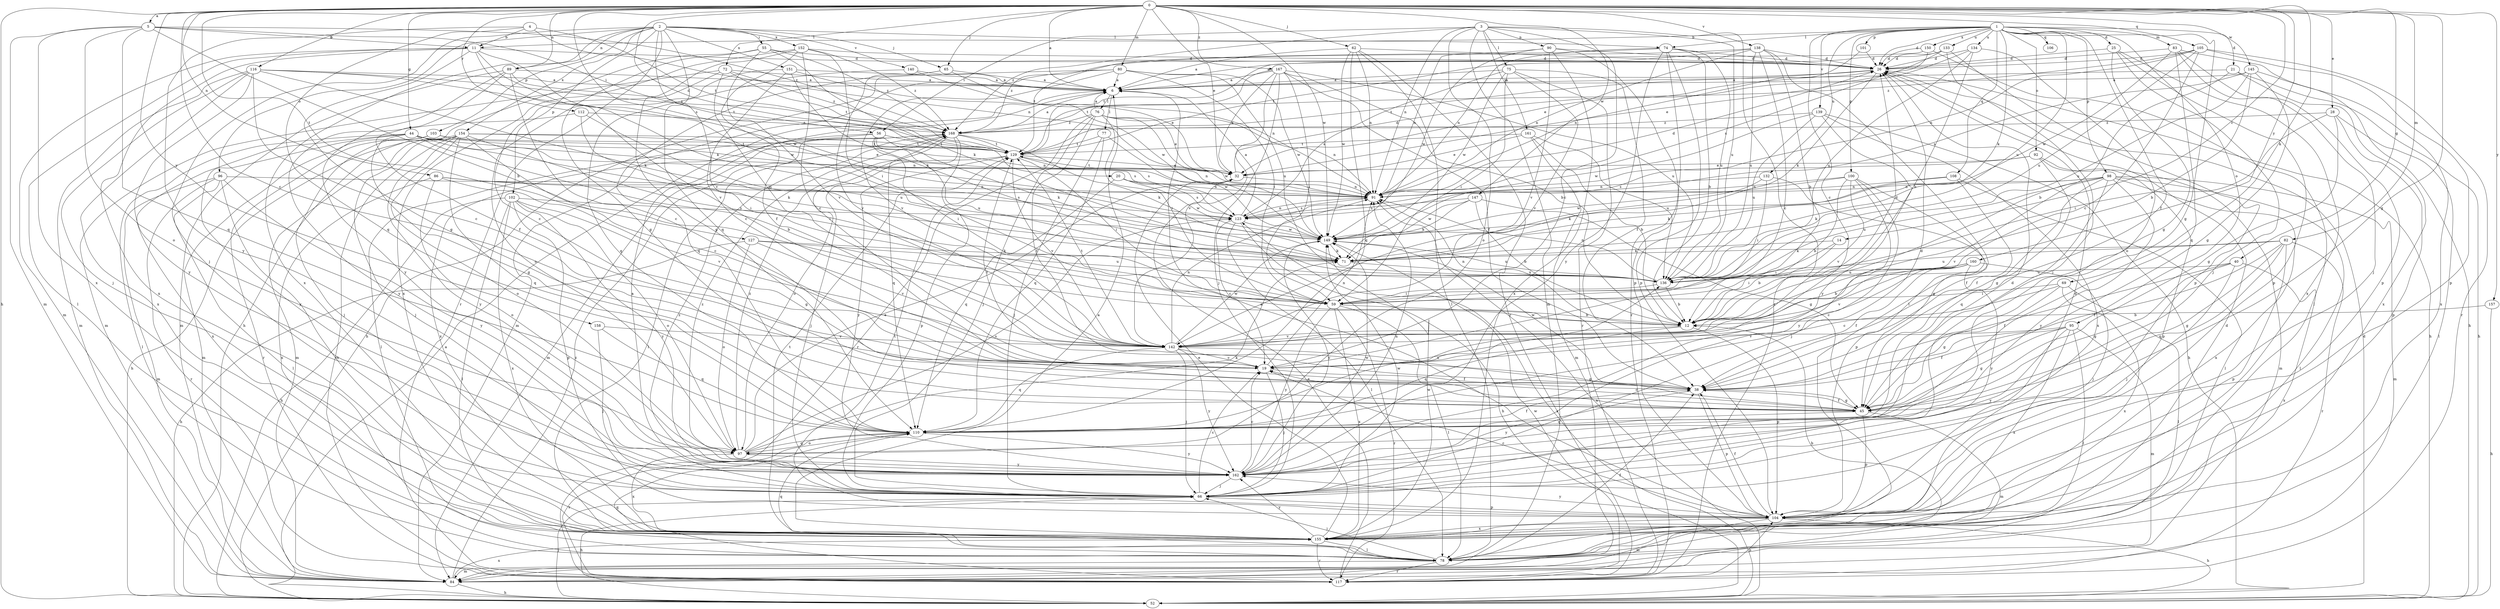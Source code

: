 strict digraph  {
0;
1;
2;
3;
4;
5;
6;
11;
12;
14;
19;
20;
21;
25;
26;
28;
32;
38;
40;
44;
45;
52;
55;
56;
59;
62;
65;
66;
69;
71;
72;
74;
75;
76;
77;
78;
80;
82;
83;
84;
86;
89;
90;
91;
92;
95;
96;
97;
98;
100;
101;
102;
103;
104;
105;
106;
108;
110;
112;
116;
117;
123;
127;
129;
132;
133;
134;
136;
138;
139;
140;
142;
145;
147;
149;
150;
151;
152;
154;
155;
157;
158;
160;
161;
162;
167;
168;
0 -> 5  [label=a];
0 -> 6  [label=a];
0 -> 14  [label=c];
0 -> 19  [label=c];
0 -> 20  [label=d];
0 -> 28  [label=e];
0 -> 32  [label=e];
0 -> 40  [label=g];
0 -> 44  [label=g];
0 -> 45  [label=g];
0 -> 52  [label=h];
0 -> 62  [label=j];
0 -> 65  [label=j];
0 -> 69  [label=k];
0 -> 72  [label=l];
0 -> 80  [label=m];
0 -> 82  [label=m];
0 -> 86  [label=n];
0 -> 89  [label=n];
0 -> 105  [label=q];
0 -> 112  [label=r];
0 -> 116  [label=r];
0 -> 123  [label=s];
0 -> 127  [label=t];
0 -> 138  [label=v];
0 -> 145  [label=w];
0 -> 147  [label=w];
0 -> 149  [label=w];
0 -> 157  [label=y];
0 -> 158  [label=y];
0 -> 160  [label=y];
0 -> 167  [label=z];
1 -> 11  [label=b];
1 -> 19  [label=c];
1 -> 21  [label=d];
1 -> 25  [label=d];
1 -> 26  [label=d];
1 -> 38  [label=f];
1 -> 45  [label=g];
1 -> 71  [label=k];
1 -> 74  [label=l];
1 -> 83  [label=m];
1 -> 92  [label=o];
1 -> 95  [label=o];
1 -> 98  [label=p];
1 -> 100  [label=p];
1 -> 101  [label=p];
1 -> 106  [label=q];
1 -> 108  [label=q];
1 -> 132  [label=u];
1 -> 133  [label=u];
1 -> 134  [label=u];
1 -> 136  [label=u];
1 -> 139  [label=v];
1 -> 150  [label=x];
2 -> 55  [label=i];
2 -> 65  [label=j];
2 -> 66  [label=j];
2 -> 74  [label=l];
2 -> 89  [label=n];
2 -> 96  [label=o];
2 -> 102  [label=p];
2 -> 103  [label=p];
2 -> 110  [label=q];
2 -> 117  [label=r];
2 -> 140  [label=v];
2 -> 142  [label=v];
2 -> 151  [label=x];
2 -> 152  [label=x];
2 -> 154  [label=x];
2 -> 155  [label=x];
3 -> 19  [label=c];
3 -> 56  [label=i];
3 -> 75  [label=l];
3 -> 84  [label=m];
3 -> 90  [label=n];
3 -> 91  [label=n];
3 -> 97  [label=o];
3 -> 117  [label=r];
3 -> 136  [label=u];
3 -> 161  [label=y];
3 -> 168  [label=z];
4 -> 11  [label=b];
4 -> 91  [label=n];
4 -> 110  [label=q];
4 -> 129  [label=t];
4 -> 162  [label=y];
5 -> 11  [label=b];
5 -> 12  [label=b];
5 -> 56  [label=i];
5 -> 84  [label=m];
5 -> 97  [label=o];
5 -> 110  [label=q];
5 -> 155  [label=x];
5 -> 168  [label=z];
6 -> 76  [label=l];
6 -> 77  [label=l];
11 -> 26  [label=d];
11 -> 45  [label=g];
11 -> 71  [label=k];
11 -> 78  [label=l];
11 -> 84  [label=m];
11 -> 142  [label=v];
11 -> 149  [label=w];
11 -> 155  [label=x];
12 -> 26  [label=d];
12 -> 91  [label=n];
12 -> 104  [label=p];
12 -> 110  [label=q];
12 -> 142  [label=v];
14 -> 12  [label=b];
14 -> 59  [label=i];
14 -> 71  [label=k];
19 -> 38  [label=f];
19 -> 66  [label=j];
19 -> 91  [label=n];
20 -> 91  [label=n];
20 -> 110  [label=q];
20 -> 123  [label=s];
20 -> 149  [label=w];
21 -> 6  [label=a];
21 -> 12  [label=b];
21 -> 52  [label=h];
21 -> 155  [label=x];
25 -> 26  [label=d];
25 -> 45  [label=g];
25 -> 66  [label=j];
25 -> 104  [label=p];
25 -> 155  [label=x];
26 -> 6  [label=a];
26 -> 52  [label=h];
26 -> 71  [label=k];
26 -> 129  [label=t];
28 -> 45  [label=g];
28 -> 59  [label=i];
28 -> 78  [label=l];
28 -> 104  [label=p];
28 -> 168  [label=z];
32 -> 26  [label=d];
32 -> 91  [label=n];
32 -> 129  [label=t];
38 -> 45  [label=g];
38 -> 104  [label=p];
38 -> 129  [label=t];
38 -> 149  [label=w];
38 -> 162  [label=y];
40 -> 38  [label=f];
40 -> 45  [label=g];
40 -> 66  [label=j];
40 -> 136  [label=u];
40 -> 155  [label=x];
44 -> 12  [label=b];
44 -> 45  [label=g];
44 -> 71  [label=k];
44 -> 78  [label=l];
44 -> 91  [label=n];
44 -> 123  [label=s];
44 -> 129  [label=t];
44 -> 155  [label=x];
44 -> 162  [label=y];
45 -> 19  [label=c];
45 -> 38  [label=f];
45 -> 84  [label=m];
45 -> 104  [label=p];
45 -> 110  [label=q];
52 -> 6  [label=a];
52 -> 26  [label=d];
52 -> 66  [label=j];
52 -> 91  [label=n];
52 -> 123  [label=s];
55 -> 26  [label=d];
55 -> 45  [label=g];
55 -> 52  [label=h];
55 -> 71  [label=k];
55 -> 142  [label=v];
55 -> 168  [label=z];
56 -> 59  [label=i];
56 -> 71  [label=k];
56 -> 78  [label=l];
56 -> 91  [label=n];
56 -> 129  [label=t];
56 -> 136  [label=u];
56 -> 155  [label=x];
59 -> 12  [label=b];
59 -> 78  [label=l];
59 -> 117  [label=r];
59 -> 155  [label=x];
59 -> 162  [label=y];
62 -> 6  [label=a];
62 -> 26  [label=d];
62 -> 78  [label=l];
62 -> 91  [label=n];
62 -> 110  [label=q];
62 -> 117  [label=r];
62 -> 149  [label=w];
65 -> 6  [label=a];
65 -> 110  [label=q];
65 -> 142  [label=v];
65 -> 149  [label=w];
66 -> 6  [label=a];
66 -> 19  [label=c];
66 -> 26  [label=d];
66 -> 52  [label=h];
66 -> 104  [label=p];
66 -> 149  [label=w];
66 -> 168  [label=z];
69 -> 19  [label=c];
69 -> 45  [label=g];
69 -> 59  [label=i];
69 -> 78  [label=l];
69 -> 155  [label=x];
71 -> 136  [label=u];
72 -> 6  [label=a];
72 -> 19  [label=c];
72 -> 59  [label=i];
72 -> 84  [label=m];
72 -> 129  [label=t];
72 -> 168  [label=z];
74 -> 12  [label=b];
74 -> 26  [label=d];
74 -> 91  [label=n];
74 -> 104  [label=p];
74 -> 117  [label=r];
74 -> 129  [label=t];
74 -> 136  [label=u];
74 -> 162  [label=y];
75 -> 6  [label=a];
75 -> 38  [label=f];
75 -> 59  [label=i];
75 -> 117  [label=r];
75 -> 123  [label=s];
75 -> 142  [label=v];
75 -> 149  [label=w];
76 -> 6  [label=a];
76 -> 32  [label=e];
76 -> 38  [label=f];
76 -> 59  [label=i];
76 -> 66  [label=j];
76 -> 91  [label=n];
76 -> 117  [label=r];
76 -> 149  [label=w];
76 -> 168  [label=z];
77 -> 66  [label=j];
77 -> 110  [label=q];
77 -> 129  [label=t];
77 -> 149  [label=w];
78 -> 12  [label=b];
78 -> 38  [label=f];
78 -> 66  [label=j];
78 -> 84  [label=m];
78 -> 110  [label=q];
78 -> 117  [label=r];
80 -> 6  [label=a];
80 -> 52  [label=h];
80 -> 59  [label=i];
80 -> 84  [label=m];
80 -> 136  [label=u];
80 -> 142  [label=v];
80 -> 149  [label=w];
82 -> 38  [label=f];
82 -> 45  [label=g];
82 -> 71  [label=k];
82 -> 104  [label=p];
82 -> 110  [label=q];
82 -> 117  [label=r];
82 -> 136  [label=u];
83 -> 26  [label=d];
83 -> 52  [label=h];
83 -> 66  [label=j];
83 -> 104  [label=p];
83 -> 110  [label=q];
83 -> 149  [label=w];
84 -> 26  [label=d];
84 -> 52  [label=h];
84 -> 155  [label=x];
84 -> 168  [label=z];
86 -> 91  [label=n];
86 -> 97  [label=o];
86 -> 123  [label=s];
86 -> 142  [label=v];
86 -> 155  [label=x];
89 -> 6  [label=a];
89 -> 19  [label=c];
89 -> 38  [label=f];
89 -> 84  [label=m];
89 -> 129  [label=t];
89 -> 162  [label=y];
90 -> 26  [label=d];
90 -> 91  [label=n];
90 -> 104  [label=p];
90 -> 142  [label=v];
90 -> 149  [label=w];
90 -> 155  [label=x];
91 -> 26  [label=d];
91 -> 123  [label=s];
92 -> 32  [label=e];
92 -> 45  [label=g];
92 -> 84  [label=m];
92 -> 104  [label=p];
92 -> 123  [label=s];
95 -> 38  [label=f];
95 -> 45  [label=g];
95 -> 78  [label=l];
95 -> 84  [label=m];
95 -> 142  [label=v];
95 -> 155  [label=x];
95 -> 162  [label=y];
96 -> 78  [label=l];
96 -> 84  [label=m];
96 -> 91  [label=n];
96 -> 117  [label=r];
96 -> 155  [label=x];
96 -> 162  [label=y];
97 -> 32  [label=e];
97 -> 71  [label=k];
97 -> 110  [label=q];
97 -> 123  [label=s];
97 -> 155  [label=x];
97 -> 162  [label=y];
97 -> 168  [label=z];
98 -> 38  [label=f];
98 -> 71  [label=k];
98 -> 78  [label=l];
98 -> 84  [label=m];
98 -> 91  [label=n];
98 -> 110  [label=q];
98 -> 136  [label=u];
98 -> 142  [label=v];
98 -> 155  [label=x];
98 -> 162  [label=y];
100 -> 12  [label=b];
100 -> 66  [label=j];
100 -> 91  [label=n];
100 -> 104  [label=p];
100 -> 142  [label=v];
100 -> 149  [label=w];
100 -> 162  [label=y];
101 -> 26  [label=d];
101 -> 91  [label=n];
102 -> 45  [label=g];
102 -> 52  [label=h];
102 -> 78  [label=l];
102 -> 97  [label=o];
102 -> 104  [label=p];
102 -> 123  [label=s];
102 -> 155  [label=x];
102 -> 162  [label=y];
103 -> 66  [label=j];
103 -> 84  [label=m];
103 -> 117  [label=r];
103 -> 123  [label=s];
103 -> 129  [label=t];
104 -> 6  [label=a];
104 -> 19  [label=c];
104 -> 26  [label=d];
104 -> 38  [label=f];
104 -> 52  [label=h];
104 -> 84  [label=m];
104 -> 129  [label=t];
104 -> 155  [label=x];
104 -> 162  [label=y];
105 -> 19  [label=c];
105 -> 26  [label=d];
105 -> 91  [label=n];
105 -> 104  [label=p];
105 -> 117  [label=r];
105 -> 136  [label=u];
105 -> 168  [label=z];
108 -> 38  [label=f];
108 -> 71  [label=k];
108 -> 78  [label=l];
108 -> 91  [label=n];
110 -> 26  [label=d];
110 -> 38  [label=f];
110 -> 97  [label=o];
110 -> 117  [label=r];
110 -> 136  [label=u];
110 -> 162  [label=y];
112 -> 59  [label=i];
112 -> 136  [label=u];
112 -> 162  [label=y];
112 -> 168  [label=z];
116 -> 6  [label=a];
116 -> 19  [label=c];
116 -> 66  [label=j];
116 -> 71  [label=k];
116 -> 84  [label=m];
116 -> 149  [label=w];
116 -> 155  [label=x];
116 -> 162  [label=y];
116 -> 168  [label=z];
117 -> 32  [label=e];
117 -> 104  [label=p];
117 -> 110  [label=q];
117 -> 149  [label=w];
123 -> 6  [label=a];
123 -> 19  [label=c];
123 -> 52  [label=h];
123 -> 78  [label=l];
123 -> 91  [label=n];
123 -> 149  [label=w];
127 -> 52  [label=h];
127 -> 71  [label=k];
127 -> 97  [label=o];
127 -> 136  [label=u];
127 -> 142  [label=v];
129 -> 32  [label=e];
129 -> 59  [label=i];
129 -> 66  [label=j];
129 -> 91  [label=n];
129 -> 142  [label=v];
129 -> 162  [label=y];
132 -> 45  [label=g];
132 -> 59  [label=i];
132 -> 71  [label=k];
132 -> 91  [label=n];
133 -> 26  [label=d];
133 -> 32  [label=e];
133 -> 66  [label=j];
133 -> 104  [label=p];
133 -> 129  [label=t];
134 -> 12  [label=b];
134 -> 26  [label=d];
134 -> 32  [label=e];
134 -> 97  [label=o];
134 -> 136  [label=u];
136 -> 12  [label=b];
136 -> 59  [label=i];
136 -> 91  [label=n];
138 -> 12  [label=b];
138 -> 19  [label=c];
138 -> 26  [label=d];
138 -> 78  [label=l];
138 -> 91  [label=n];
138 -> 129  [label=t];
138 -> 136  [label=u];
138 -> 168  [label=z];
139 -> 52  [label=h];
139 -> 136  [label=u];
139 -> 149  [label=w];
139 -> 155  [label=x];
139 -> 162  [label=y];
139 -> 168  [label=z];
140 -> 6  [label=a];
140 -> 91  [label=n];
140 -> 110  [label=q];
142 -> 19  [label=c];
142 -> 45  [label=g];
142 -> 66  [label=j];
142 -> 91  [label=n];
142 -> 110  [label=q];
142 -> 129  [label=t];
142 -> 149  [label=w];
142 -> 162  [label=y];
145 -> 6  [label=a];
145 -> 12  [label=b];
145 -> 45  [label=g];
145 -> 123  [label=s];
145 -> 136  [label=u];
145 -> 155  [label=x];
147 -> 12  [label=b];
147 -> 45  [label=g];
147 -> 71  [label=k];
147 -> 123  [label=s];
147 -> 149  [label=w];
149 -> 71  [label=k];
149 -> 136  [label=u];
149 -> 162  [label=y];
150 -> 6  [label=a];
150 -> 26  [label=d];
150 -> 78  [label=l];
150 -> 123  [label=s];
151 -> 6  [label=a];
151 -> 19  [label=c];
151 -> 32  [label=e];
151 -> 71  [label=k];
151 -> 97  [label=o];
152 -> 19  [label=c];
152 -> 26  [label=d];
152 -> 38  [label=f];
152 -> 45  [label=g];
152 -> 59  [label=i];
152 -> 155  [label=x];
152 -> 168  [label=z];
154 -> 19  [label=c];
154 -> 32  [label=e];
154 -> 52  [label=h];
154 -> 59  [label=i];
154 -> 66  [label=j];
154 -> 84  [label=m];
154 -> 97  [label=o];
154 -> 110  [label=q];
154 -> 117  [label=r];
154 -> 129  [label=t];
154 -> 162  [label=y];
155 -> 6  [label=a];
155 -> 32  [label=e];
155 -> 78  [label=l];
155 -> 117  [label=r];
155 -> 129  [label=t];
155 -> 149  [label=w];
155 -> 162  [label=y];
157 -> 12  [label=b];
157 -> 52  [label=h];
158 -> 66  [label=j];
158 -> 110  [label=q];
158 -> 142  [label=v];
160 -> 12  [label=b];
160 -> 19  [label=c];
160 -> 38  [label=f];
160 -> 59  [label=i];
160 -> 66  [label=j];
160 -> 136  [label=u];
160 -> 142  [label=v];
160 -> 162  [label=y];
161 -> 12  [label=b];
161 -> 32  [label=e];
161 -> 84  [label=m];
161 -> 129  [label=t];
161 -> 136  [label=u];
162 -> 19  [label=c];
162 -> 66  [label=j];
162 -> 91  [label=n];
162 -> 149  [label=w];
162 -> 168  [label=z];
167 -> 6  [label=a];
167 -> 12  [label=b];
167 -> 32  [label=e];
167 -> 38  [label=f];
167 -> 59  [label=i];
167 -> 66  [label=j];
167 -> 129  [label=t];
167 -> 136  [label=u];
167 -> 142  [label=v];
168 -> 6  [label=a];
168 -> 71  [label=k];
168 -> 78  [label=l];
168 -> 84  [label=m];
168 -> 97  [label=o];
168 -> 104  [label=p];
168 -> 110  [label=q];
168 -> 129  [label=t];
}
